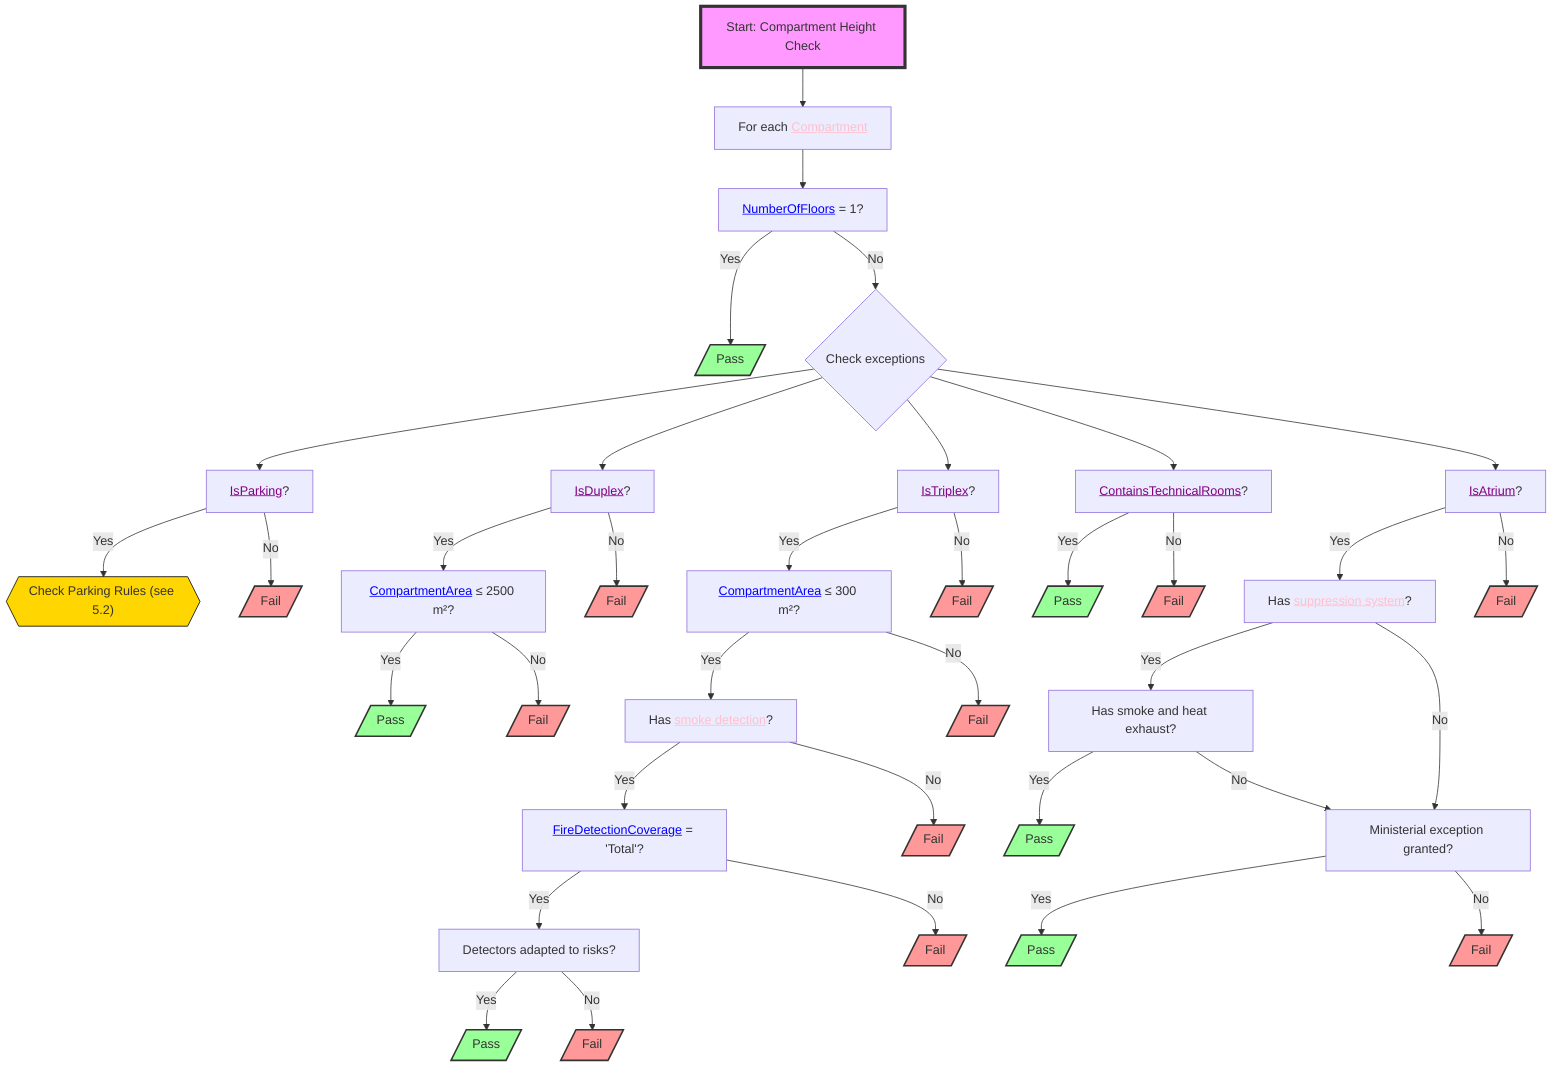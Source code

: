 flowchart TD
    S1["Start: Compartment Height Check"] --> A["For each <a href='http://example.com/firebimbuilding#Compartment' style='color:pink;'>Compartment</a>"]
    A --> B["<a href='http://example.com/firebimbuilding#NumberOfFloors' style='color:blue;'>NumberOfFloors</a> = 1?"]
    B -- Yes --> C[/"Pass"/]
    B -- No --> D{"Check exceptions"}
    D --> E["<a href='http://example.com/firebimbuilding#IsParking' style='color:purple;'>IsParking</a>?"]
    D --> F["<a href='http://example.com/firebimbuilding#IsDuplex' style='color:purple;'>IsDuplex</a>?"]
    D --> G["<a href='http://example.com/firebimbuilding#IsTriplex' style='color:purple;'>IsTriplex</a>?"]
    D --> H["<a href='http://example.com/firebimbuilding#ContainsTechnicalRooms' style='color:purple;'>ContainsTechnicalRooms</a>?"]
    D --> I["<a href='http://example.com/firebimbuilding#IsAtrium' style='color:purple;'>IsAtrium</a>?"]
    
    E -- Yes --> J["Check Parking Rules (see 5.2)"]
    E -- No --> K[/"Fail"/]
    
    F -- Yes --> L["<a href='http://example.com/firebimbuilding#CompartmentArea' style='color:blue;'>CompartmentArea</a> ≤ 2500 m²?"]
    L -- Yes --> M[/"Pass"/]
    L -- No --> N[/"Fail"/]
    F -- No --> O[/"Fail"/]
    
    G -- Yes --> P["<a href='http://example.com/firebimbuilding#CompartmentArea' style='color:blue;'>CompartmentArea</a> ≤ 300 m²?"]
    P -- Yes --> Q["Has <a href='http://example.com/firebimbuilding#smoke detection' style='color:pink;'>smoke detection</a>?"]
    Q -- Yes --> R["<a href='http://example.com/firebimbuilding#FireDetectionCoverage' style='color:blue;'>FireDetectionCoverage</a> = 'Total'?"]
    R -- Yes --> S["Detectors adapted to risks?"]
    S -- Yes --> T[/"Pass"/]
    S -- No --> U[/"Fail"/]
    R -- No --> V[/"Fail"/]
    Q -- No --> W[/"Fail"/]
    P -- No --> X[/"Fail"/]
    G -- No --> Y[/"Fail"/]
    
    H -- Yes --> Z[/"Pass"/]
    H -- No --> AA[/"Fail"/]
    
    I -- Yes --> AB["Has <a href='http://example.com/firebimbuilding#suppression system' style='color:pink;'>suppression system</a>?"]
    AB -- Yes --> AC["Has smoke and heat exhaust?"]
    AC -- Yes --> AD[/"Pass"/]
    AC -- No --> AE["Ministerial exception granted?"]
    AB -- No --> AE
    AE -- Yes --> AF[/"Pass"/]
    AE -- No --> AG[/"Fail"/]
    I -- No --> AH[/"Fail"/]

    J@{ shape: hex}
    S1:::startClass
    C:::passClass
    K:::failClass
    M:::passClass
    N:::failClass
    O:::failClass
    T:::passClass
    U:::failClass
    V:::failClass
    W:::failClass
    X:::failClass
    Y:::failClass
    Z:::passClass
    AA:::failClass
    AD:::passClass
    AF:::passClass
    AG:::failClass
    AH:::failClass

    classDef startClass fill:#f9f,stroke:#333,stroke-width:4px
    classDef passClass fill:#9f9,stroke:#333,stroke-width:2px
    classDef failClass fill:#f99,stroke:#333,stroke-width:2px
    style J stroke:#000000,stroke-width:1px,stroke-dasharray: 0,fill:#FFD600